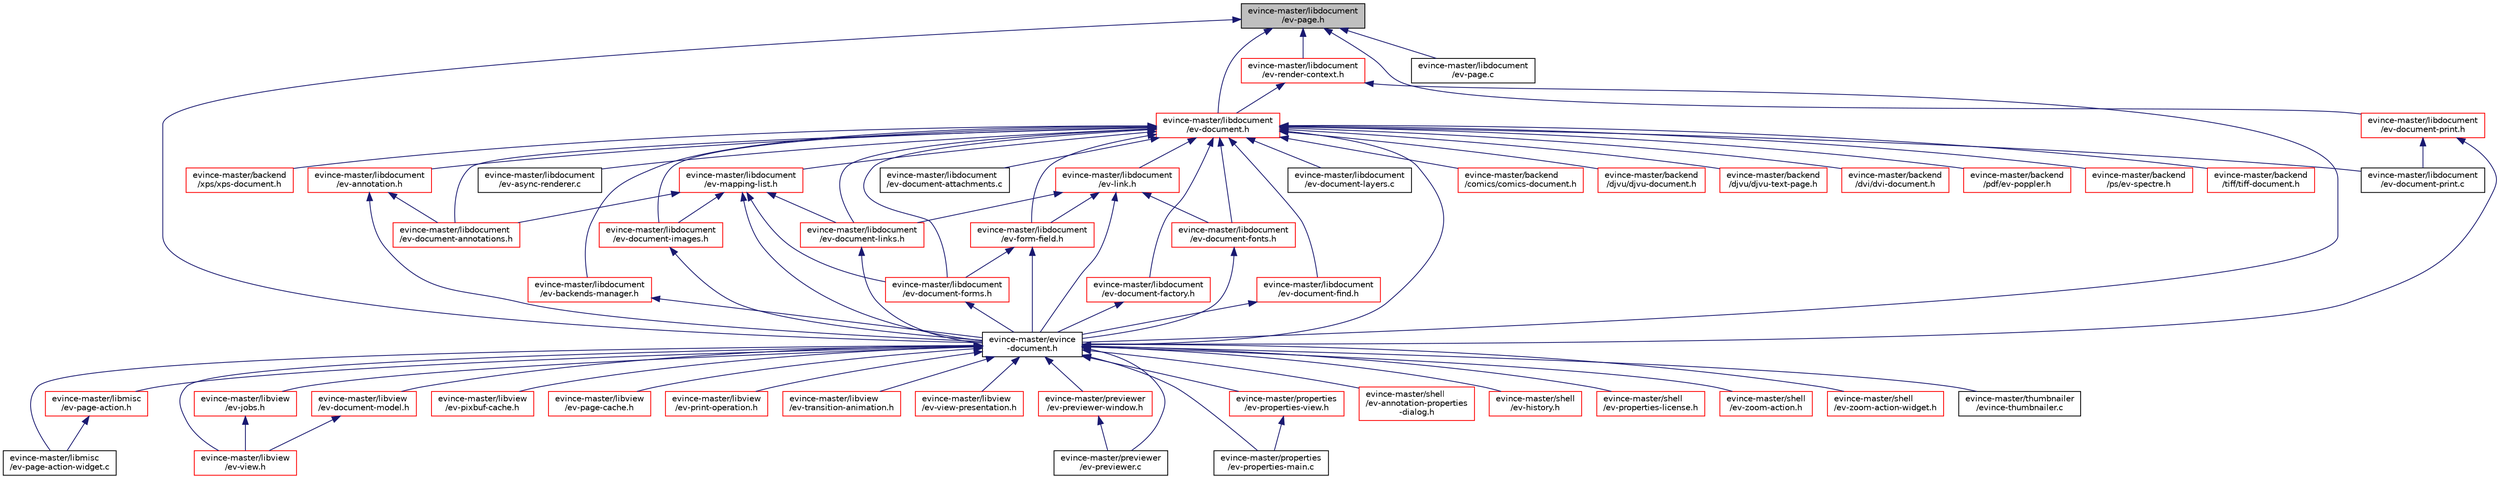 digraph "evince-master/libdocument/ev-page.h"
{
  edge [fontname="Helvetica",fontsize="10",labelfontname="Helvetica",labelfontsize="10"];
  node [fontname="Helvetica",fontsize="10",shape=record];
  Node1 [label="evince-master/libdocument\l/ev-page.h",height=0.2,width=0.4,color="black", fillcolor="grey75", style="filled" fontcolor="black"];
  Node1 -> Node2 [dir="back",color="midnightblue",fontsize="10",style="solid",fontname="Helvetica"];
  Node2 [label="evince-master/evince\l-document.h",height=0.2,width=0.4,color="black", fillcolor="white", style="filled",URL="$d9/d80/evince-document_8h.html"];
  Node2 -> Node3 [dir="back",color="midnightblue",fontsize="10",style="solid",fontname="Helvetica"];
  Node3 [label="evince-master/libmisc\l/ev-page-action-widget.c",height=0.2,width=0.4,color="black", fillcolor="white", style="filled",URL="$df/d0a/ev-page-action-widget_8c.html"];
  Node2 -> Node4 [dir="back",color="midnightblue",fontsize="10",style="solid",fontname="Helvetica"];
  Node4 [label="evince-master/libmisc\l/ev-page-action.h",height=0.2,width=0.4,color="red", fillcolor="white", style="filled",URL="$d4/d59/ev-page-action_8h.html"];
  Node4 -> Node3 [dir="back",color="midnightblue",fontsize="10",style="solid",fontname="Helvetica"];
  Node2 -> Node5 [dir="back",color="midnightblue",fontsize="10",style="solid",fontname="Helvetica"];
  Node5 [label="evince-master/libview\l/ev-document-model.h",height=0.2,width=0.4,color="red", fillcolor="white", style="filled",URL="$d1/d96/ev-document-model_8h.html"];
  Node5 -> Node6 [dir="back",color="midnightblue",fontsize="10",style="solid",fontname="Helvetica"];
  Node6 [label="evince-master/libview\l/ev-view.h",height=0.2,width=0.4,color="red", fillcolor="white", style="filled",URL="$df/de8/ev-view_8h.html"];
  Node2 -> Node7 [dir="back",color="midnightblue",fontsize="10",style="solid",fontname="Helvetica"];
  Node7 [label="evince-master/libview\l/ev-jobs.h",height=0.2,width=0.4,color="red", fillcolor="white", style="filled",URL="$d4/ddf/ev-jobs_8h.html"];
  Node7 -> Node6 [dir="back",color="midnightblue",fontsize="10",style="solid",fontname="Helvetica"];
  Node2 -> Node6 [dir="back",color="midnightblue",fontsize="10",style="solid",fontname="Helvetica"];
  Node2 -> Node8 [dir="back",color="midnightblue",fontsize="10",style="solid",fontname="Helvetica"];
  Node8 [label="evince-master/libview\l/ev-pixbuf-cache.h",height=0.2,width=0.4,color="red", fillcolor="white", style="filled",URL="$db/ddc/ev-pixbuf-cache_8h.html"];
  Node2 -> Node9 [dir="back",color="midnightblue",fontsize="10",style="solid",fontname="Helvetica"];
  Node9 [label="evince-master/libview\l/ev-page-cache.h",height=0.2,width=0.4,color="red", fillcolor="white", style="filled",URL="$d6/dbd/ev-page-cache_8h.html"];
  Node2 -> Node10 [dir="back",color="midnightblue",fontsize="10",style="solid",fontname="Helvetica"];
  Node10 [label="evince-master/libview\l/ev-print-operation.h",height=0.2,width=0.4,color="red", fillcolor="white", style="filled",URL="$d1/d15/ev-print-operation_8h.html"];
  Node2 -> Node11 [dir="back",color="midnightblue",fontsize="10",style="solid",fontname="Helvetica"];
  Node11 [label="evince-master/libview\l/ev-transition-animation.h",height=0.2,width=0.4,color="red", fillcolor="white", style="filled",URL="$d7/d94/ev-transition-animation_8h.html"];
  Node2 -> Node12 [dir="back",color="midnightblue",fontsize="10",style="solid",fontname="Helvetica"];
  Node12 [label="evince-master/libview\l/ev-view-presentation.h",height=0.2,width=0.4,color="red", fillcolor="white", style="filled",URL="$d1/da7/ev-view-presentation_8h.html"];
  Node2 -> Node13 [dir="back",color="midnightblue",fontsize="10",style="solid",fontname="Helvetica"];
  Node13 [label="evince-master/previewer\l/ev-previewer-window.h",height=0.2,width=0.4,color="red", fillcolor="white", style="filled",URL="$d4/dbd/ev-previewer-window_8h.html"];
  Node13 -> Node14 [dir="back",color="midnightblue",fontsize="10",style="solid",fontname="Helvetica"];
  Node14 [label="evince-master/previewer\l/ev-previewer.c",height=0.2,width=0.4,color="black", fillcolor="white", style="filled",URL="$d9/d06/ev-previewer_8c.html"];
  Node2 -> Node14 [dir="back",color="midnightblue",fontsize="10",style="solid",fontname="Helvetica"];
  Node2 -> Node15 [dir="back",color="midnightblue",fontsize="10",style="solid",fontname="Helvetica"];
  Node15 [label="evince-master/properties\l/ev-properties-main.c",height=0.2,width=0.4,color="black", fillcolor="white", style="filled",URL="$d9/d9e/ev-properties-main_8c.html"];
  Node2 -> Node16 [dir="back",color="midnightblue",fontsize="10",style="solid",fontname="Helvetica"];
  Node16 [label="evince-master/properties\l/ev-properties-view.h",height=0.2,width=0.4,color="red", fillcolor="white", style="filled",URL="$dc/dea/ev-properties-view_8h.html"];
  Node16 -> Node15 [dir="back",color="midnightblue",fontsize="10",style="solid",fontname="Helvetica"];
  Node2 -> Node17 [dir="back",color="midnightblue",fontsize="10",style="solid",fontname="Helvetica"];
  Node17 [label="evince-master/shell\l/ev-annotation-properties\l-dialog.h",height=0.2,width=0.4,color="red", fillcolor="white", style="filled",URL="$de/df7/ev-annotation-properties-dialog_8h.html"];
  Node2 -> Node18 [dir="back",color="midnightblue",fontsize="10",style="solid",fontname="Helvetica"];
  Node18 [label="evince-master/shell\l/ev-history.h",height=0.2,width=0.4,color="red", fillcolor="white", style="filled",URL="$dd/d9c/ev-history_8h.html"];
  Node2 -> Node19 [dir="back",color="midnightblue",fontsize="10",style="solid",fontname="Helvetica"];
  Node19 [label="evince-master/shell\l/ev-properties-license.h",height=0.2,width=0.4,color="red", fillcolor="white", style="filled",URL="$d7/d70/ev-properties-license_8h.html"];
  Node2 -> Node20 [dir="back",color="midnightblue",fontsize="10",style="solid",fontname="Helvetica"];
  Node20 [label="evince-master/shell\l/ev-zoom-action.h",height=0.2,width=0.4,color="red", fillcolor="white", style="filled",URL="$dd/d85/ev-zoom-action_8h.html"];
  Node2 -> Node21 [dir="back",color="midnightblue",fontsize="10",style="solid",fontname="Helvetica"];
  Node21 [label="evince-master/shell\l/ev-zoom-action-widget.h",height=0.2,width=0.4,color="red", fillcolor="white", style="filled",URL="$d9/d85/ev-zoom-action-widget_8h.html"];
  Node2 -> Node22 [dir="back",color="midnightblue",fontsize="10",style="solid",fontname="Helvetica"];
  Node22 [label="evince-master/thumbnailer\l/evince-thumbnailer.c",height=0.2,width=0.4,color="black", fillcolor="white", style="filled",URL="$db/dd7/evince-thumbnailer_8c.html"];
  Node1 -> Node23 [dir="back",color="midnightblue",fontsize="10",style="solid",fontname="Helvetica"];
  Node23 [label="evince-master/libdocument\l/ev-document.h",height=0.2,width=0.4,color="red", fillcolor="white", style="filled",URL="$d6/dfe/ev-document_8h.html"];
  Node23 -> Node24 [dir="back",color="midnightblue",fontsize="10",style="solid",fontname="Helvetica"];
  Node24 [label="evince-master/backend\l/comics/comics-document.h",height=0.2,width=0.4,color="red", fillcolor="white", style="filled",URL="$df/ddc/comics-document_8h.html"];
  Node23 -> Node25 [dir="back",color="midnightblue",fontsize="10",style="solid",fontname="Helvetica"];
  Node25 [label="evince-master/backend\l/djvu/djvu-document.h",height=0.2,width=0.4,color="red", fillcolor="white", style="filled",URL="$da/de0/djvu-document_8h.html"];
  Node23 -> Node26 [dir="back",color="midnightblue",fontsize="10",style="solid",fontname="Helvetica"];
  Node26 [label="evince-master/backend\l/djvu/djvu-text-page.h",height=0.2,width=0.4,color="red", fillcolor="white", style="filled",URL="$df/d24/djvu-text-page_8h.html"];
  Node23 -> Node27 [dir="back",color="midnightblue",fontsize="10",style="solid",fontname="Helvetica"];
  Node27 [label="evince-master/backend\l/dvi/dvi-document.h",height=0.2,width=0.4,color="red", fillcolor="white", style="filled",URL="$d9/d84/dvi-document_8h.html"];
  Node23 -> Node28 [dir="back",color="midnightblue",fontsize="10",style="solid",fontname="Helvetica"];
  Node28 [label="evince-master/backend\l/pdf/ev-poppler.h",height=0.2,width=0.4,color="red", fillcolor="white", style="filled",URL="$df/db1/ev-poppler_8h.html"];
  Node23 -> Node29 [dir="back",color="midnightblue",fontsize="10",style="solid",fontname="Helvetica"];
  Node29 [label="evince-master/backend\l/ps/ev-spectre.h",height=0.2,width=0.4,color="red", fillcolor="white", style="filled",URL="$df/d36/ev-spectre_8h.html"];
  Node23 -> Node30 [dir="back",color="midnightblue",fontsize="10",style="solid",fontname="Helvetica"];
  Node30 [label="evince-master/backend\l/tiff/tiff-document.h",height=0.2,width=0.4,color="red", fillcolor="white", style="filled",URL="$d2/d03/tiff-document_8h.html"];
  Node23 -> Node31 [dir="back",color="midnightblue",fontsize="10",style="solid",fontname="Helvetica"];
  Node31 [label="evince-master/backend\l/xps/xps-document.h",height=0.2,width=0.4,color="red", fillcolor="white", style="filled",URL="$db/d4c/xps-document_8h.html"];
  Node23 -> Node2 [dir="back",color="midnightblue",fontsize="10",style="solid",fontname="Helvetica"];
  Node23 -> Node32 [dir="back",color="midnightblue",fontsize="10",style="solid",fontname="Helvetica"];
  Node32 [label="evince-master/libdocument\l/ev-annotation.h",height=0.2,width=0.4,color="red", fillcolor="white", style="filled",URL="$dd/df7/ev-annotation_8h.html"];
  Node32 -> Node2 [dir="back",color="midnightblue",fontsize="10",style="solid",fontname="Helvetica"];
  Node32 -> Node33 [dir="back",color="midnightblue",fontsize="10",style="solid",fontname="Helvetica"];
  Node33 [label="evince-master/libdocument\l/ev-document-annotations.h",height=0.2,width=0.4,color="red", fillcolor="white", style="filled",URL="$d1/d6b/ev-document-annotations_8h.html"];
  Node23 -> Node34 [dir="back",color="midnightblue",fontsize="10",style="solid",fontname="Helvetica"];
  Node34 [label="evince-master/libdocument\l/ev-async-renderer.c",height=0.2,width=0.4,color="black", fillcolor="white", style="filled",URL="$d0/d1b/ev-async-renderer_8c.html"];
  Node23 -> Node35 [dir="back",color="midnightblue",fontsize="10",style="solid",fontname="Helvetica"];
  Node35 [label="evince-master/libdocument\l/ev-backends-manager.h",height=0.2,width=0.4,color="red", fillcolor="white", style="filled",URL="$d1/d14/ev-backends-manager_8h.html"];
  Node35 -> Node2 [dir="back",color="midnightblue",fontsize="10",style="solid",fontname="Helvetica"];
  Node23 -> Node33 [dir="back",color="midnightblue",fontsize="10",style="solid",fontname="Helvetica"];
  Node23 -> Node36 [dir="back",color="midnightblue",fontsize="10",style="solid",fontname="Helvetica"];
  Node36 [label="evince-master/libdocument\l/ev-mapping-list.h",height=0.2,width=0.4,color="red", fillcolor="white", style="filled",URL="$d1/d50/ev-mapping-list_8h.html"];
  Node36 -> Node2 [dir="back",color="midnightblue",fontsize="10",style="solid",fontname="Helvetica"];
  Node36 -> Node33 [dir="back",color="midnightblue",fontsize="10",style="solid",fontname="Helvetica"];
  Node36 -> Node37 [dir="back",color="midnightblue",fontsize="10",style="solid",fontname="Helvetica"];
  Node37 [label="evince-master/libdocument\l/ev-document-forms.h",height=0.2,width=0.4,color="red", fillcolor="white", style="filled",URL="$d6/d40/ev-document-forms_8h.html"];
  Node37 -> Node2 [dir="back",color="midnightblue",fontsize="10",style="solid",fontname="Helvetica"];
  Node36 -> Node38 [dir="back",color="midnightblue",fontsize="10",style="solid",fontname="Helvetica"];
  Node38 [label="evince-master/libdocument\l/ev-document-images.h",height=0.2,width=0.4,color="red", fillcolor="white", style="filled",URL="$d9/d8d/ev-document-images_8h.html"];
  Node38 -> Node2 [dir="back",color="midnightblue",fontsize="10",style="solid",fontname="Helvetica"];
  Node36 -> Node39 [dir="back",color="midnightblue",fontsize="10",style="solid",fontname="Helvetica"];
  Node39 [label="evince-master/libdocument\l/ev-document-links.h",height=0.2,width=0.4,color="red", fillcolor="white", style="filled",URL="$de/d72/ev-document-links_8h.html"];
  Node39 -> Node2 [dir="back",color="midnightblue",fontsize="10",style="solid",fontname="Helvetica"];
  Node23 -> Node40 [dir="back",color="midnightblue",fontsize="10",style="solid",fontname="Helvetica"];
  Node40 [label="evince-master/libdocument\l/ev-document-attachments.c",height=0.2,width=0.4,color="black", fillcolor="white", style="filled",URL="$d6/d28/ev-document-attachments_8c.html"];
  Node23 -> Node41 [dir="back",color="midnightblue",fontsize="10",style="solid",fontname="Helvetica"];
  Node41 [label="evince-master/libdocument\l/ev-document-factory.h",height=0.2,width=0.4,color="red", fillcolor="white", style="filled",URL="$d6/d73/ev-document-factory_8h.html"];
  Node41 -> Node2 [dir="back",color="midnightblue",fontsize="10",style="solid",fontname="Helvetica"];
  Node23 -> Node42 [dir="back",color="midnightblue",fontsize="10",style="solid",fontname="Helvetica"];
  Node42 [label="evince-master/libdocument\l/ev-document-find.h",height=0.2,width=0.4,color="red", fillcolor="white", style="filled",URL="$df/d18/ev-document-find_8h.html"];
  Node42 -> Node2 [dir="back",color="midnightblue",fontsize="10",style="solid",fontname="Helvetica"];
  Node23 -> Node43 [dir="back",color="midnightblue",fontsize="10",style="solid",fontname="Helvetica"];
  Node43 [label="evince-master/libdocument\l/ev-document-fonts.h",height=0.2,width=0.4,color="red", fillcolor="white", style="filled",URL="$d2/d7a/ev-document-fonts_8h.html"];
  Node43 -> Node2 [dir="back",color="midnightblue",fontsize="10",style="solid",fontname="Helvetica"];
  Node23 -> Node44 [dir="back",color="midnightblue",fontsize="10",style="solid",fontname="Helvetica"];
  Node44 [label="evince-master/libdocument\l/ev-link.h",height=0.2,width=0.4,color="red", fillcolor="white", style="filled",URL="$da/d0a/ev-link_8h.html"];
  Node44 -> Node2 [dir="back",color="midnightblue",fontsize="10",style="solid",fontname="Helvetica"];
  Node44 -> Node43 [dir="back",color="midnightblue",fontsize="10",style="solid",fontname="Helvetica"];
  Node44 -> Node45 [dir="back",color="midnightblue",fontsize="10",style="solid",fontname="Helvetica"];
  Node45 [label="evince-master/libdocument\l/ev-form-field.h",height=0.2,width=0.4,color="red", fillcolor="white", style="filled",URL="$d0/d05/ev-form-field_8h.html"];
  Node45 -> Node2 [dir="back",color="midnightblue",fontsize="10",style="solid",fontname="Helvetica"];
  Node45 -> Node37 [dir="back",color="midnightblue",fontsize="10",style="solid",fontname="Helvetica"];
  Node44 -> Node39 [dir="back",color="midnightblue",fontsize="10",style="solid",fontname="Helvetica"];
  Node23 -> Node37 [dir="back",color="midnightblue",fontsize="10",style="solid",fontname="Helvetica"];
  Node23 -> Node45 [dir="back",color="midnightblue",fontsize="10",style="solid",fontname="Helvetica"];
  Node23 -> Node38 [dir="back",color="midnightblue",fontsize="10",style="solid",fontname="Helvetica"];
  Node23 -> Node46 [dir="back",color="midnightblue",fontsize="10",style="solid",fontname="Helvetica"];
  Node46 [label="evince-master/libdocument\l/ev-document-layers.c",height=0.2,width=0.4,color="black", fillcolor="white", style="filled",URL="$de/dce/ev-document-layers_8c.html"];
  Node23 -> Node39 [dir="back",color="midnightblue",fontsize="10",style="solid",fontname="Helvetica"];
  Node23 -> Node47 [dir="back",color="midnightblue",fontsize="10",style="solid",fontname="Helvetica"];
  Node47 [label="evince-master/libdocument\l/ev-document-print.c",height=0.2,width=0.4,color="black", fillcolor="white", style="filled",URL="$d2/da4/ev-document-print_8c.html"];
  Node1 -> Node48 [dir="back",color="midnightblue",fontsize="10",style="solid",fontname="Helvetica"];
  Node48 [label="evince-master/libdocument\l/ev-render-context.h",height=0.2,width=0.4,color="red", fillcolor="white", style="filled",URL="$de/d68/ev-render-context_8h.html"];
  Node48 -> Node2 [dir="back",color="midnightblue",fontsize="10",style="solid",fontname="Helvetica"];
  Node48 -> Node23 [dir="back",color="midnightblue",fontsize="10",style="solid",fontname="Helvetica"];
  Node1 -> Node49 [dir="back",color="midnightblue",fontsize="10",style="solid",fontname="Helvetica"];
  Node49 [label="evince-master/libdocument\l/ev-document-print.h",height=0.2,width=0.4,color="red", fillcolor="white", style="filled",URL="$dc/d53/ev-document-print_8h.html"];
  Node49 -> Node2 [dir="back",color="midnightblue",fontsize="10",style="solid",fontname="Helvetica"];
  Node49 -> Node47 [dir="back",color="midnightblue",fontsize="10",style="solid",fontname="Helvetica"];
  Node1 -> Node50 [dir="back",color="midnightblue",fontsize="10",style="solid",fontname="Helvetica"];
  Node50 [label="evince-master/libdocument\l/ev-page.c",height=0.2,width=0.4,color="black", fillcolor="white", style="filled",URL="$d4/d55/ev-page_8c.html"];
}
